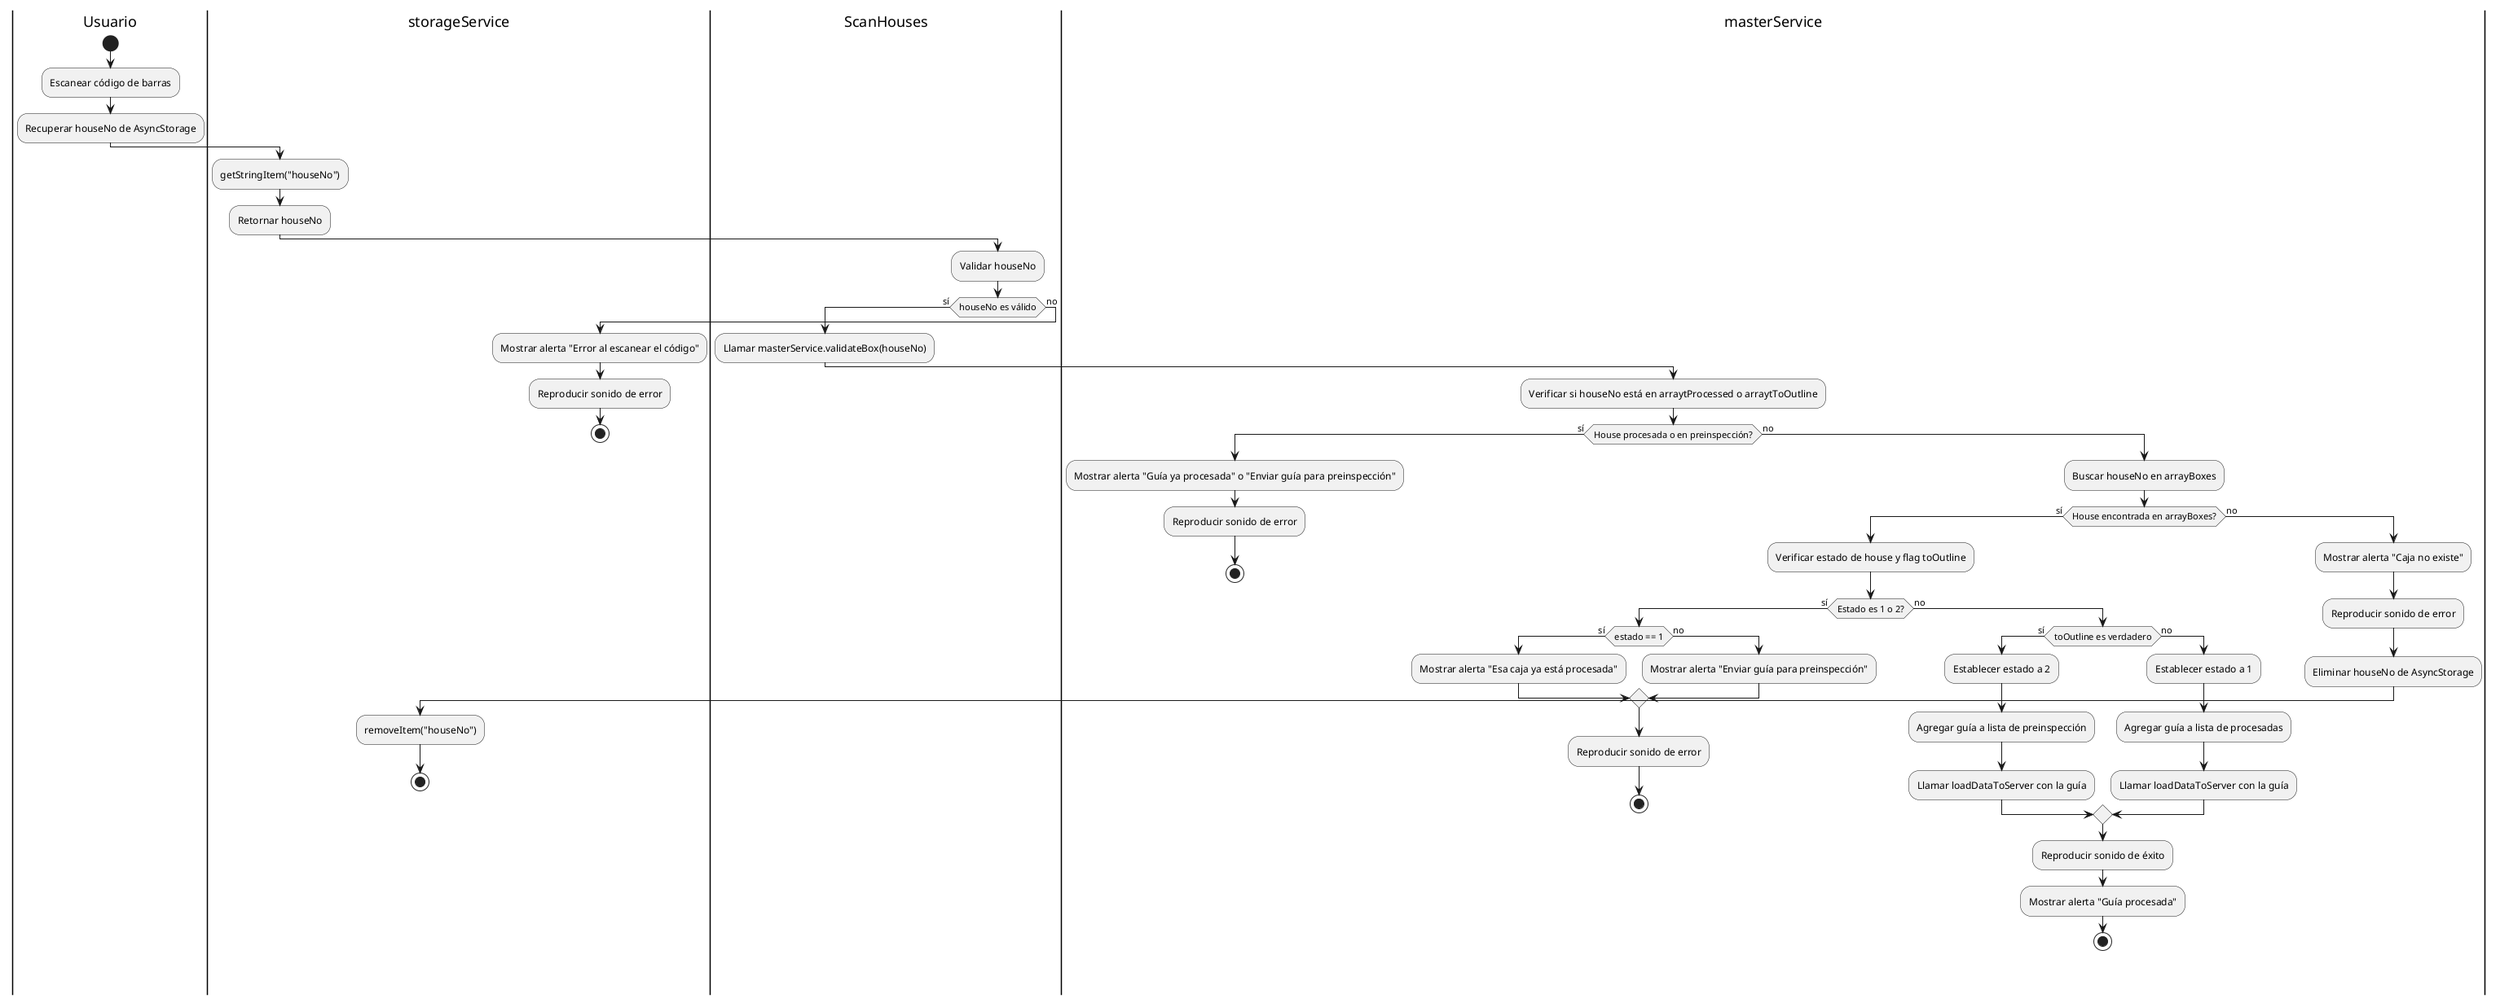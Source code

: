 @startuml
|Usuario|
start
:Escanear código de barras;
:Recuperar houseNo de AsyncStorage;
|storageService|
:getStringItem("houseNo");
:Retornar houseNo;

|ScanHouses|
:Validar houseNo;
if (houseNo es válido) then (sí)
    :Llamar masterService.validateBox(houseNo);
    |masterService|
    :Verificar si houseNo está en arraytProcessed o arraytToOutline;
    if (House procesada o en preinspección?) then (sí)
        :Mostrar alerta "Guía ya procesada" o "Enviar guía para preinspección";
        :Reproducir sonido de error;
        stop
    else (no)
        :Buscar houseNo en arrayBoxes;
        if (House encontrada en arrayBoxes?) then (sí)
            :Verificar estado de house y flag toOutline;
            if (Estado es 1 o 2?) then (sí)
                if (estado == 1) then (sí)
                    :Mostrar alerta "Esa caja ya está procesada";
                else (no)
                    :Mostrar alerta "Enviar guía para preinspección";
                endif
                :Reproducir sonido de error;
                stop
            else (no)
                if (toOutline es verdadero) then (sí)
                    :Establecer estado a 2;
                    :Agregar guía a lista de preinspección;
                    :Llamar loadDataToServer con la guía;
                else (no)
                    :Establecer estado a 1;
                    :Agregar guía a lista de procesadas;
                    :Llamar loadDataToServer con la guía;
                endif
                :Reproducir sonido de éxito;
                :Mostrar alerta "Guía procesada";
                stop
            endif
        else (no)
            :Mostrar alerta "Caja no existe";
            :Reproducir sonido de error;
            :Eliminar houseNo de AsyncStorage;
            |storageService|
            :removeItem("houseNo");
            stop
        endif
    endif
else (no)
    :Mostrar alerta "Error al escanear el código";
    :Reproducir sonido de error;
    stop
endif
@enduml
